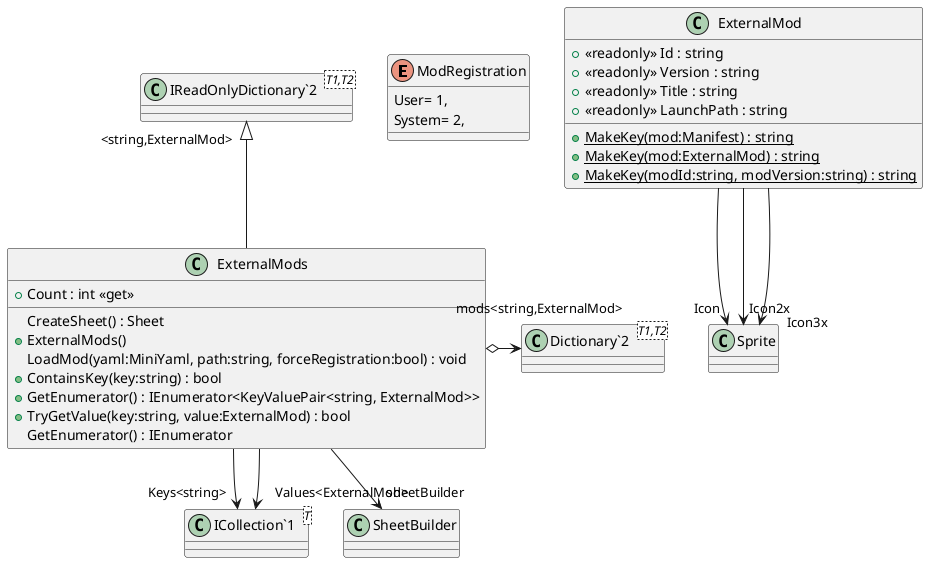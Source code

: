 @startuml
enum ModRegistration {
    User= 1,
    System= 2,
}
class ExternalMod {
    + <<readonly>> Id : string
    + <<readonly>> Version : string
    + <<readonly>> Title : string
    + <<readonly>> LaunchPath : string
    + {static} MakeKey(mod:Manifest) : string
    + {static} MakeKey(mod:ExternalMod) : string
    + {static} MakeKey(modId:string, modVersion:string) : string
}
class ExternalMods {
    CreateSheet() : Sheet
    + ExternalMods()
    LoadMod(yaml:MiniYaml, path:string, forceRegistration:bool) : void
    + Count : int <<get>>
    + ContainsKey(key:string) : bool
    + GetEnumerator() : IEnumerator<KeyValuePair<string, ExternalMod>>
    + TryGetValue(key:string, value:ExternalMod) : bool
    GetEnumerator() : IEnumerator
}
class "IReadOnlyDictionary`2"<T1,T2> {
}
class "Dictionary`2"<T1,T2> {
}
class "ICollection`1"<T> {
}
ExternalMod --> "Icon" Sprite
ExternalMod --> "Icon2x" Sprite
ExternalMod --> "Icon3x" Sprite
"IReadOnlyDictionary`2" "<string,ExternalMod>" <|-- ExternalMods
ExternalMods o-> "mods<string,ExternalMod>" "Dictionary`2"
ExternalMods --> "sheetBuilder" SheetBuilder
ExternalMods --> "Keys<string>" "ICollection`1"
ExternalMods --> "Values<ExternalMod>" "ICollection`1"
@enduml
